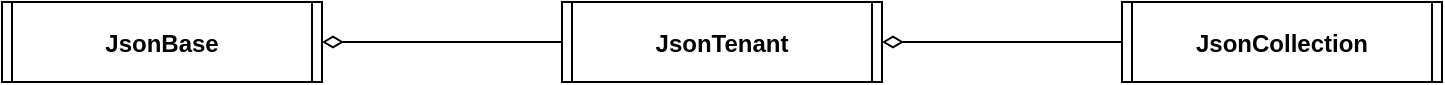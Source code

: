 <mxfile>
    <diagram id="kNNWM66P3Z5XmrA7eSrq" name="Page-1">
        <mxGraphModel dx="1089" dy="503" grid="1" gridSize="10" guides="1" tooltips="1" connect="1" arrows="1" fold="1" page="1" pageScale="1" pageWidth="850" pageHeight="1100" math="0" shadow="0">
            <root>
                <mxCell id="0"/>
                <mxCell id="1" parent="0"/>
                <mxCell id="2" value="JsonBase" style="shape=process2;fixedSize=1;size=5;fontStyle=1;" vertex="1" parent="1">
                    <mxGeometry x="40" y="120" width="160" height="40" as="geometry"/>
                </mxCell>
                <mxCell id="3" value="JsonTenant" style="shape=process2;fixedSize=1;size=5;fontStyle=1;" vertex="1" parent="1">
                    <mxGeometry x="320" y="120" width="160" height="40" as="geometry"/>
                </mxCell>
                <mxCell id="4" value="JsonCollection" style="shape=process2;fixedSize=1;size=5;fontStyle=1;" vertex="1" parent="1">
                    <mxGeometry x="600" y="120" width="160" height="40" as="geometry"/>
                </mxCell>
                <object label="" id="6">
                    <mxCell style="endArrow=none;startArrow=diamondThin;endFill=0;startFill=0;html=1;verticalAlign=bottom;labelBackgroundColor=none;strokeWidth=1;startSize=8;endSize=8;exitX=1;exitY=0.5;exitDx=0;exitDy=0;entryX=0;entryY=0.5;entryDx=0;entryDy=0;" edge="1" parent="1" source="2" target="3">
                        <mxGeometry width="160" relative="1" as="geometry">
                            <mxPoint x="340" y="260" as="sourcePoint"/>
                            <mxPoint x="500" y="260" as="targetPoint"/>
                        </mxGeometry>
                    </mxCell>
                </object>
                <mxCell id="7" value="" style="endArrow=none;startArrow=diamondThin;endFill=0;startFill=0;html=1;verticalAlign=bottom;labelBackgroundColor=none;strokeWidth=1;startSize=8;endSize=8;exitX=1;exitY=0.5;exitDx=0;exitDy=0;entryX=0;entryY=0.5;entryDx=0;entryDy=0;" edge="1" parent="1" source="3" target="4">
                    <mxGeometry width="160" relative="1" as="geometry">
                        <mxPoint x="340" y="260" as="sourcePoint"/>
                        <mxPoint x="500" y="260" as="targetPoint"/>
                    </mxGeometry>
                </mxCell>
            </root>
        </mxGraphModel>
    </diagram>
</mxfile>